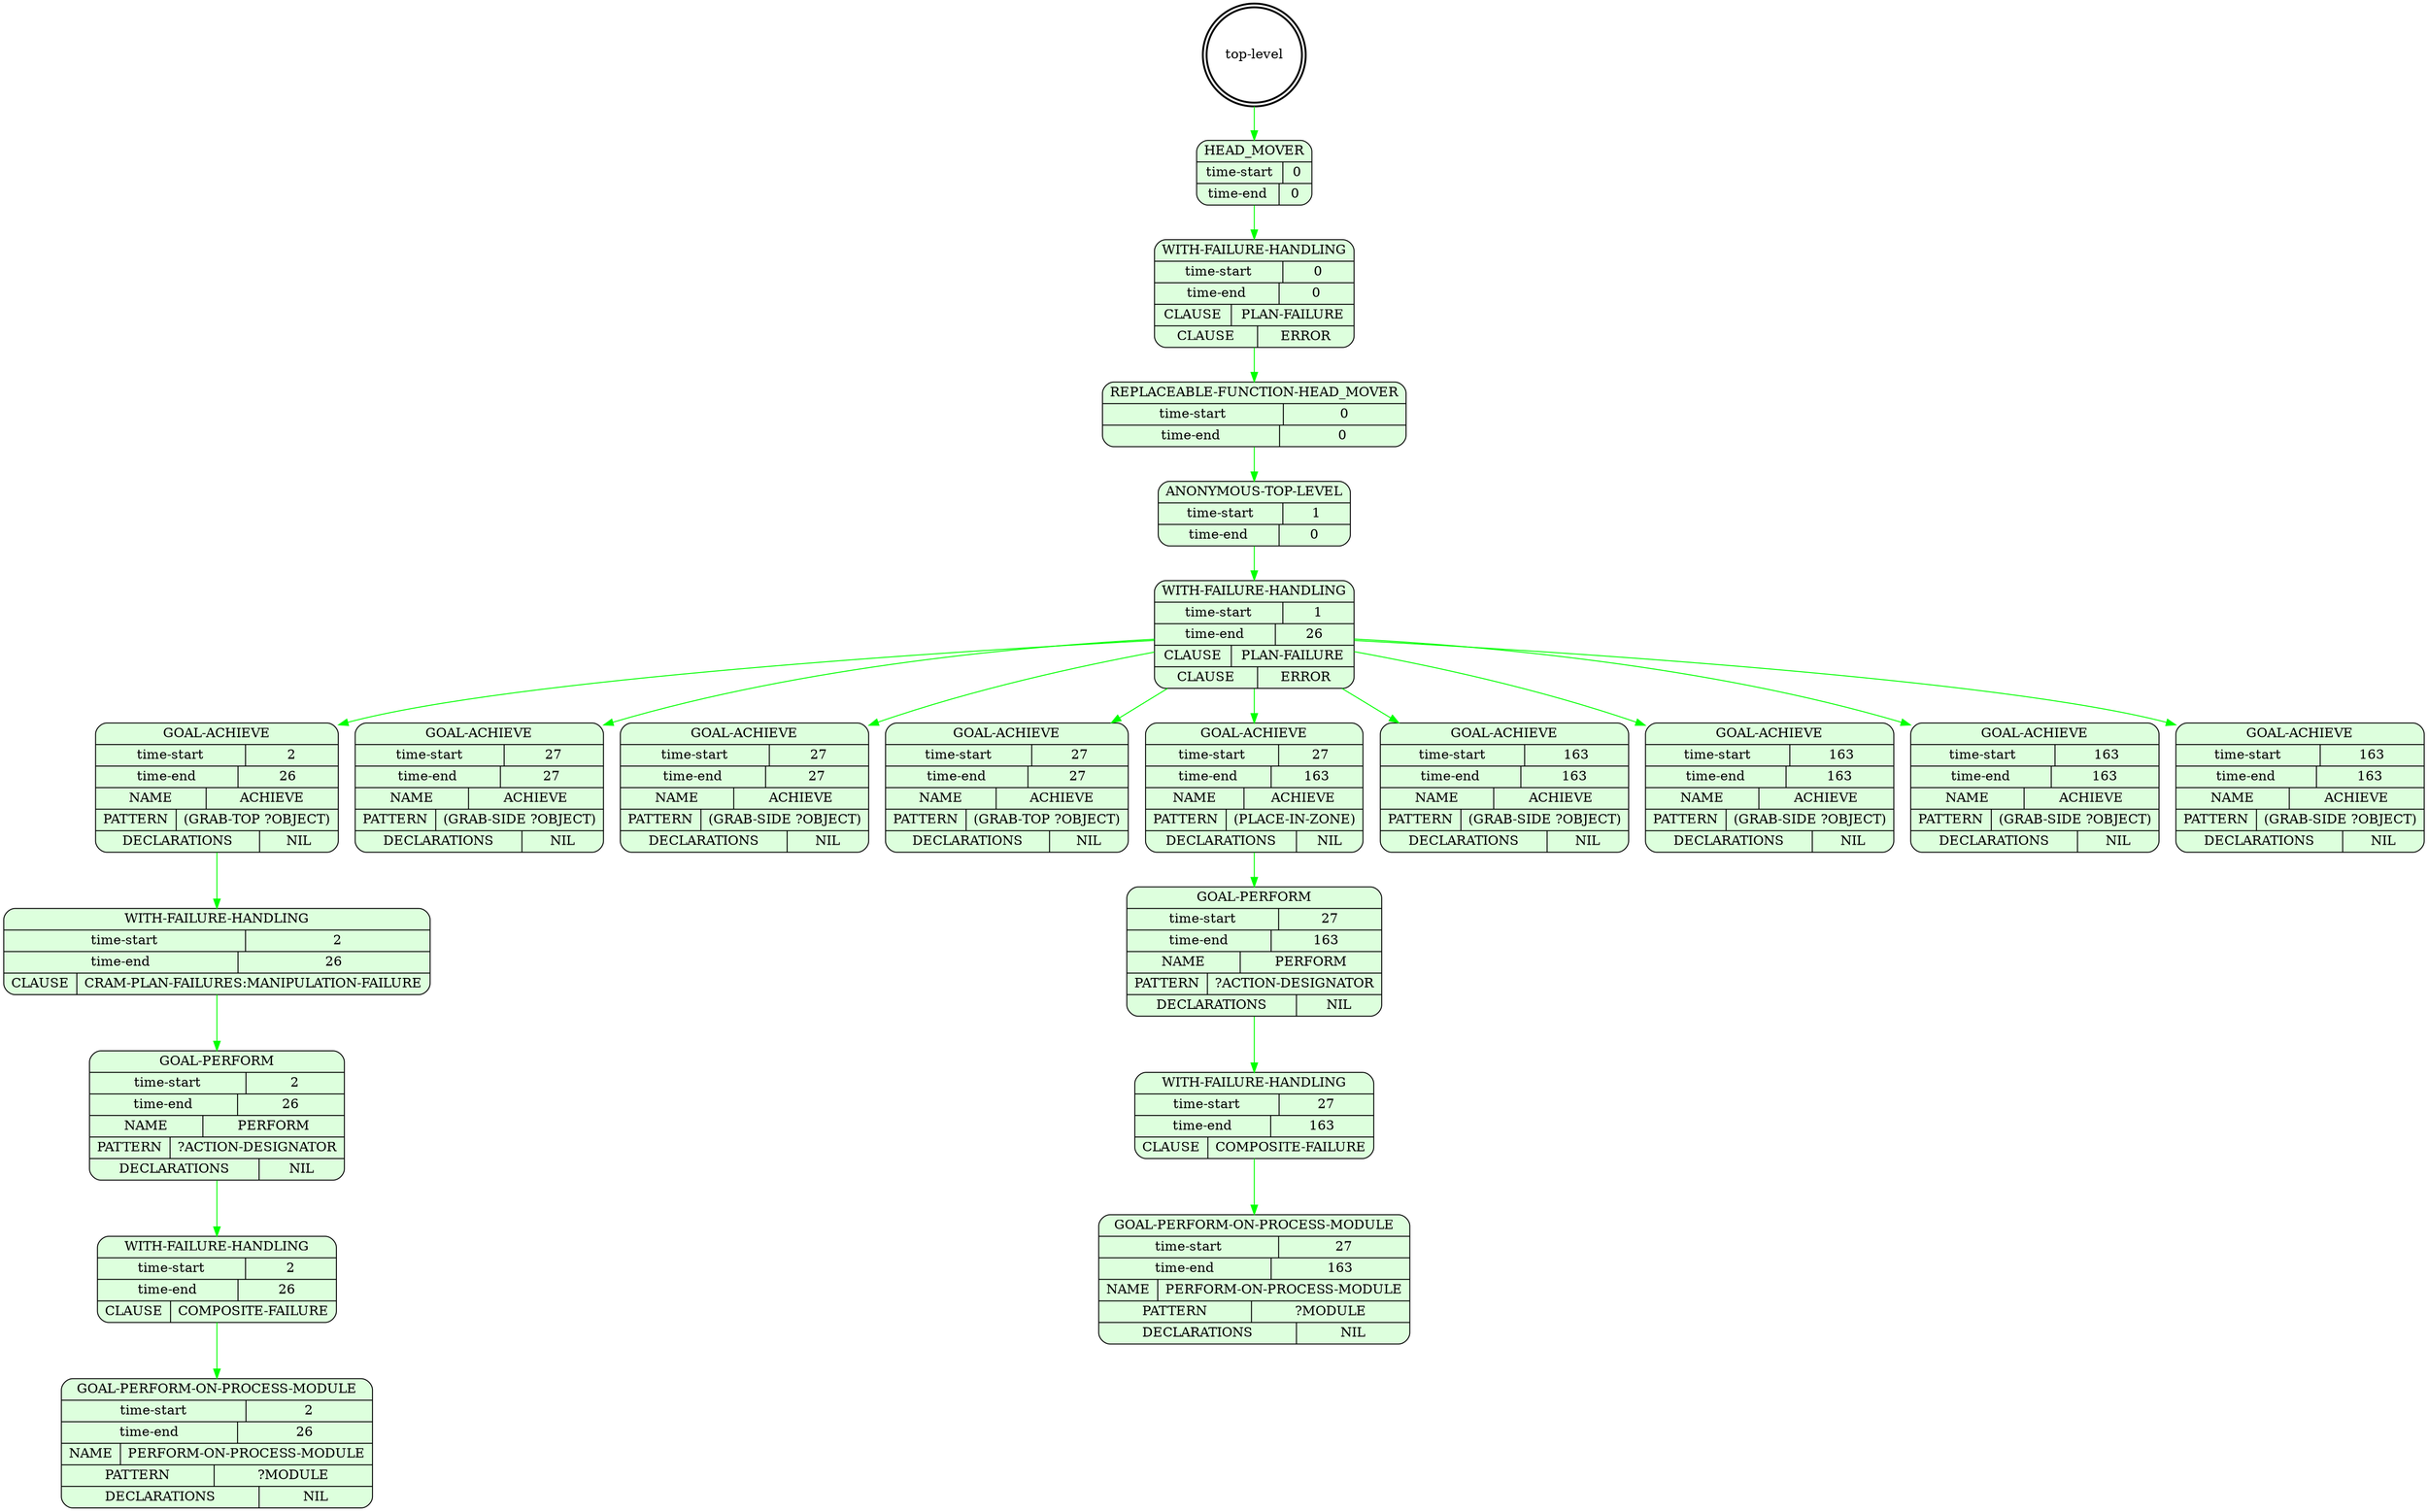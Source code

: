 digraph plangraph_sO3PffJvK1kUG4eU {
  node_JuE1CultzfFlHl0L [shape=doublecircle, style=bold, label="top-level"];

  node_asz2pPSI5sC8CvqV [shape=Mrecord, style=filled, fillcolor="#ddffdd", label="{HEAD_MOVER|{time-start | 0}|{time-end | 0}}"];
  edge [color="green", label=""];
  node_JuE1CultzfFlHl0L -> node_asz2pPSI5sC8CvqV;

  node_S98JxliaFeFcSBdu [shape=Mrecord, style=filled, fillcolor="#ddffdd", label="{WITH-FAILURE-HANDLING|{time-start | 0}|{time-end | 0}|{CLAUSE | PLAN-FAILURE}|{CLAUSE | ERROR}}"];
  edge [color="green", label=""];
  node_asz2pPSI5sC8CvqV -> node_S98JxliaFeFcSBdu;

  node_rCNHXI0kYnVF9eUm [shape=Mrecord, style=filled, fillcolor="#ddffdd", label="{REPLACEABLE-FUNCTION-HEAD_MOVER|{time-start | 0}|{time-end | 0}}"];
  edge [color="green", label=""];
  node_S98JxliaFeFcSBdu -> node_rCNHXI0kYnVF9eUm;

  node_KnGJ7w7QPITunDsJ [shape=Mrecord, style=filled, fillcolor="#ddffdd", label="{ANONYMOUS-TOP-LEVEL|{time-start | 1}|{time-end | 0}}"];
  edge [color="green", label=""];
  node_rCNHXI0kYnVF9eUm -> node_KnGJ7w7QPITunDsJ;

  node_lT6SjVoIvybeNX82 [shape=Mrecord, style=filled, fillcolor="#ddffdd", label="{WITH-FAILURE-HANDLING|{time-start | 1}|{time-end | 26}|{CLAUSE | PLAN-FAILURE}|{CLAUSE | ERROR}}"];
  edge [color="green", label=""];
  node_KnGJ7w7QPITunDsJ -> node_lT6SjVoIvybeNX82;

  node_PZXNsfuj1Tu2t3XS [shape=Mrecord, style=filled, fillcolor="#ddffdd", label="{GOAL-ACHIEVE|{time-start | 2}|{time-end | 26}|{NAME | ACHIEVE}|{PATTERN | (GRAB-TOP ?OBJECT)}|{DECLARATIONS | NIL}}"];
  edge [color="green", label=""];
  node_lT6SjVoIvybeNX82 -> node_PZXNsfuj1Tu2t3XS;

  node_OgOsJWtzlN0x0ONE [shape=Mrecord, style=filled, fillcolor="#ddffdd", label="{WITH-FAILURE-HANDLING|{time-start | 2}|{time-end | 26}|{CLAUSE | CRAM-PLAN-FAILURES:MANIPULATION-FAILURE}}"];
  edge [color="green", label=""];
  node_PZXNsfuj1Tu2t3XS -> node_OgOsJWtzlN0x0ONE;

  node_ncR8gtfU5Mn93DyB [shape=Mrecord, style=filled, fillcolor="#ddffdd", label="{GOAL-PERFORM|{time-start | 2}|{time-end | 26}|{NAME | PERFORM}|{PATTERN | ?ACTION-DESIGNATOR}|{DECLARATIONS | NIL}}"];
  edge [color="green", label=""];
  node_OgOsJWtzlN0x0ONE -> node_ncR8gtfU5Mn93DyB;

  node_Myf480ix2LfUkkcQ [shape=Mrecord, style=filled, fillcolor="#ddffdd", label="{WITH-FAILURE-HANDLING|{time-start | 2}|{time-end | 26}|{CLAUSE | COMPOSITE-FAILURE}}"];
  edge [color="green", label=""];
  node_ncR8gtfU5Mn93DyB -> node_Myf480ix2LfUkkcQ;

  node_ae8GUiRBVr4DQUQY [shape=Mrecord, style=filled, fillcolor="#ddffdd", label="{GOAL-PERFORM-ON-PROCESS-MODULE|{time-start | 2}|{time-end | 26}|{NAME | PERFORM-ON-PROCESS-MODULE}|{PATTERN | ?MODULE}|{DECLARATIONS | NIL}}"];
  edge [color="green", label=""];
  node_Myf480ix2LfUkkcQ -> node_ae8GUiRBVr4DQUQY;

  node_g4nFDiTB3fBHoG0v [shape=Mrecord, style=filled, fillcolor="#ddffdd", label="{GOAL-ACHIEVE|{time-start | 27}|{time-end | 27}|{NAME | ACHIEVE}|{PATTERN | (GRAB-SIDE ?OBJECT)}|{DECLARATIONS | NIL}}"];
  edge [color="green", label=""];
  node_lT6SjVoIvybeNX82 -> node_g4nFDiTB3fBHoG0v;

  node_Y3oNRupLxuQXjXZM [shape=Mrecord, style=filled, fillcolor="#ddffdd", label="{GOAL-ACHIEVE|{time-start | 27}|{time-end | 27}|{NAME | ACHIEVE}|{PATTERN | (GRAB-SIDE ?OBJECT)}|{DECLARATIONS | NIL}}"];
  edge [color="green", label=""];
  node_lT6SjVoIvybeNX82 -> node_Y3oNRupLxuQXjXZM;

  node_n4nziqZpPELFvUru [shape=Mrecord, style=filled, fillcolor="#ddffdd", label="{GOAL-ACHIEVE|{time-start | 27}|{time-end | 27}|{NAME | ACHIEVE}|{PATTERN | (GRAB-TOP ?OBJECT)}|{DECLARATIONS | NIL}}"];
  edge [color="green", label=""];
  node_lT6SjVoIvybeNX82 -> node_n4nziqZpPELFvUru;

  node_6tuFRGhOvi4ZT4IU [shape=Mrecord, style=filled, fillcolor="#ddffdd", label="{GOAL-ACHIEVE|{time-start | 27}|{time-end | 163}|{NAME | ACHIEVE}|{PATTERN | (PLACE-IN-ZONE)}|{DECLARATIONS | NIL}}"];
  edge [color="green", label=""];
  node_lT6SjVoIvybeNX82 -> node_6tuFRGhOvi4ZT4IU;

  node_PJWO1sYlzsbfdE7e [shape=Mrecord, style=filled, fillcolor="#ddffdd", label="{GOAL-PERFORM|{time-start | 27}|{time-end | 163}|{NAME | PERFORM}|{PATTERN | ?ACTION-DESIGNATOR}|{DECLARATIONS | NIL}}"];
  edge [color="green", label=""];
  node_6tuFRGhOvi4ZT4IU -> node_PJWO1sYlzsbfdE7e;

  node_iSALbI3mhoul3N8h [shape=Mrecord, style=filled, fillcolor="#ddffdd", label="{WITH-FAILURE-HANDLING|{time-start | 27}|{time-end | 163}|{CLAUSE | COMPOSITE-FAILURE}}"];
  edge [color="green", label=""];
  node_PJWO1sYlzsbfdE7e -> node_iSALbI3mhoul3N8h;

  node_MyUQ9SiVHgMNXFe0 [shape=Mrecord, style=filled, fillcolor="#ddffdd", label="{GOAL-PERFORM-ON-PROCESS-MODULE|{time-start | 27}|{time-end | 163}|{NAME | PERFORM-ON-PROCESS-MODULE}|{PATTERN | ?MODULE}|{DECLARATIONS | NIL}}"];
  edge [color="green", label=""];
  node_iSALbI3mhoul3N8h -> node_MyUQ9SiVHgMNXFe0;

  node_TVO2yKwCszigUeV3 [shape=Mrecord, style=filled, fillcolor="#ddffdd", label="{GOAL-ACHIEVE|{time-start | 163}|{time-end | 163}|{NAME | ACHIEVE}|{PATTERN | (GRAB-SIDE ?OBJECT)}|{DECLARATIONS | NIL}}"];
  edge [color="green", label=""];
  node_lT6SjVoIvybeNX82 -> node_TVO2yKwCszigUeV3;

  node_3jXQyqtYEX0VvUq8 [shape=Mrecord, style=filled, fillcolor="#ddffdd", label="{GOAL-ACHIEVE|{time-start | 163}|{time-end | 163}|{NAME | ACHIEVE}|{PATTERN | (GRAB-SIDE ?OBJECT)}|{DECLARATIONS | NIL}}"];
  edge [color="green", label=""];
  node_lT6SjVoIvybeNX82 -> node_3jXQyqtYEX0VvUq8;

  node_C7JRL2YaZBie6sT1 [shape=Mrecord, style=filled, fillcolor="#ddffdd", label="{GOAL-ACHIEVE|{time-start | 163}|{time-end | 163}|{NAME | ACHIEVE}|{PATTERN | (GRAB-SIDE ?OBJECT)}|{DECLARATIONS | NIL}}"];
  edge [color="green", label=""];
  node_lT6SjVoIvybeNX82 -> node_C7JRL2YaZBie6sT1;

  node_FD16MP2QX6zcwU8D [shape=Mrecord, style=filled, fillcolor="#ddffdd", label="{GOAL-ACHIEVE|{time-start | 163}|{time-end | 163}|{NAME | ACHIEVE}|{PATTERN | (GRAB-SIDE ?OBJECT)}|{DECLARATIONS | NIL}}"];
  edge [color="green", label=""];
  node_lT6SjVoIvybeNX82 -> node_FD16MP2QX6zcwU8D;
}
